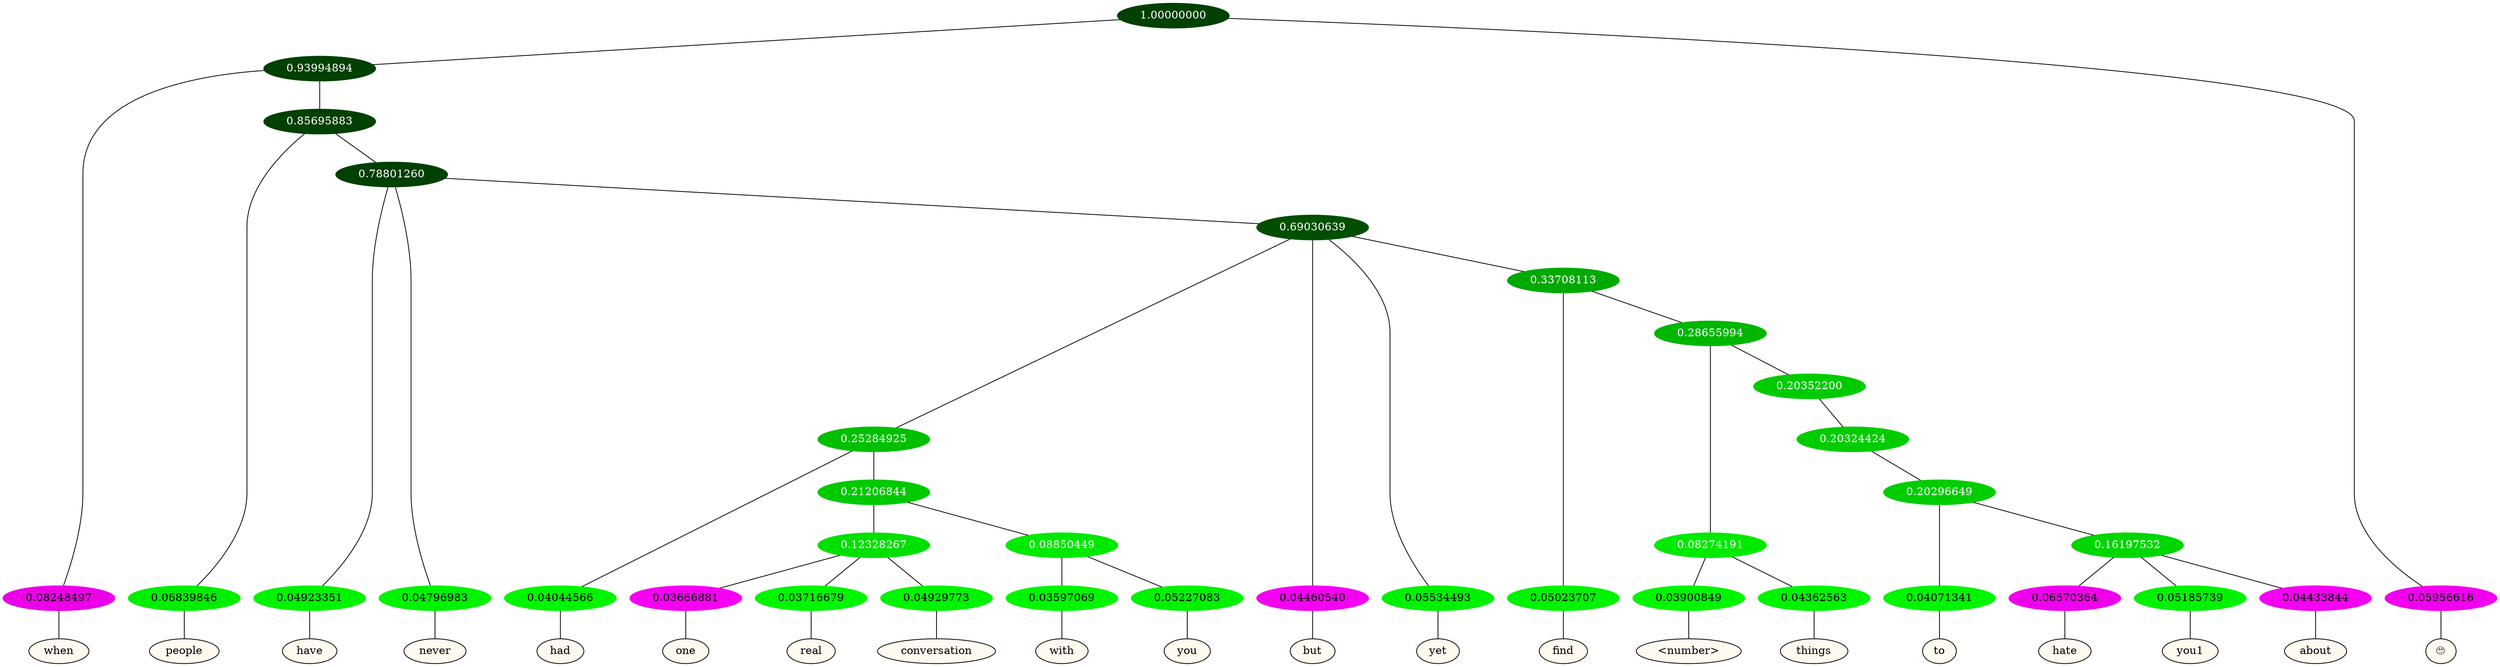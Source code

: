 graph {
	node [format=png height=0.15 nodesep=0.001 ordering=out overlap=prism overlap_scaling=0.01 ranksep=0.001 ratio=0.2 style=filled width=0.15]
	{
		rank=same
		a_w_3 [label=when color=black fillcolor=floralwhite style="filled,solid"]
		a_w_5 [label=people color=black fillcolor=floralwhite style="filled,solid"]
		a_w_7 [label=have color=black fillcolor=floralwhite style="filled,solid"]
		a_w_8 [label=never color=black fillcolor=floralwhite style="filled,solid"]
		a_w_14 [label=had color=black fillcolor=floralwhite style="filled,solid"]
		a_w_22 [label=one color=black fillcolor=floralwhite style="filled,solid"]
		a_w_23 [label=real color=black fillcolor=floralwhite style="filled,solid"]
		a_w_24 [label=conversation color=black fillcolor=floralwhite style="filled,solid"]
		a_w_25 [label=with color=black fillcolor=floralwhite style="filled,solid"]
		a_w_26 [label=you color=black fillcolor=floralwhite style="filled,solid"]
		a_w_11 [label=but color=black fillcolor=floralwhite style="filled,solid"]
		a_w_12 [label=yet color=black fillcolor=floralwhite style="filled,solid"]
		a_w_16 [label=find color=black fillcolor=floralwhite style="filled,solid"]
		a_w_27 [label="\<number\>" color=black fillcolor=floralwhite style="filled,solid"]
		a_w_28 [label=things color=black fillcolor=floralwhite style="filled,solid"]
		a_w_31 [label=to color=black fillcolor=floralwhite style="filled,solid"]
		a_w_33 [label=hate color=black fillcolor=floralwhite style="filled,solid"]
		a_w_34 [label=you1 color=black fillcolor=floralwhite style="filled,solid"]
		a_w_35 [label=about color=black fillcolor=floralwhite style="filled,solid"]
		a_w_2 [label="🙄" color=black fillcolor=floralwhite style="filled,solid"]
	}
	a_n_3 -- a_w_3
	a_n_5 -- a_w_5
	a_n_7 -- a_w_7
	a_n_8 -- a_w_8
	a_n_14 -- a_w_14
	a_n_22 -- a_w_22
	a_n_23 -- a_w_23
	a_n_24 -- a_w_24
	a_n_25 -- a_w_25
	a_n_26 -- a_w_26
	a_n_11 -- a_w_11
	a_n_12 -- a_w_12
	a_n_16 -- a_w_16
	a_n_27 -- a_w_27
	a_n_28 -- a_w_28
	a_n_31 -- a_w_31
	a_n_33 -- a_w_33
	a_n_34 -- a_w_34
	a_n_35 -- a_w_35
	a_n_2 -- a_w_2
	{
		rank=same
		a_n_3 [label=0.08248497 color="0.835 1.000 0.918" fontcolor=black]
		a_n_5 [label=0.06839846 color="0.334 1.000 0.932" fontcolor=black]
		a_n_7 [label=0.04923351 color="0.334 1.000 0.951" fontcolor=black]
		a_n_8 [label=0.04796983 color="0.334 1.000 0.952" fontcolor=black]
		a_n_14 [label=0.04044566 color="0.334 1.000 0.960" fontcolor=black]
		a_n_22 [label=0.03666881 color="0.835 1.000 0.963" fontcolor=black]
		a_n_23 [label=0.03716679 color="0.334 1.000 0.963" fontcolor=black]
		a_n_24 [label=0.04929773 color="0.334 1.000 0.951" fontcolor=black]
		a_n_25 [label=0.03597069 color="0.334 1.000 0.964" fontcolor=black]
		a_n_26 [label=0.05227083 color="0.334 1.000 0.948" fontcolor=black]
		a_n_11 [label=0.04460540 color="0.835 1.000 0.955" fontcolor=black]
		a_n_12 [label=0.05534493 color="0.334 1.000 0.945" fontcolor=black]
		a_n_16 [label=0.05023707 color="0.334 1.000 0.950" fontcolor=black]
		a_n_27 [label=0.03900849 color="0.334 1.000 0.961" fontcolor=black]
		a_n_28 [label=0.04362563 color="0.334 1.000 0.956" fontcolor=black]
		a_n_31 [label=0.04071341 color="0.334 1.000 0.959" fontcolor=black]
		a_n_33 [label=0.06570364 color="0.835 1.000 0.934" fontcolor=black]
		a_n_34 [label=0.05185739 color="0.334 1.000 0.948" fontcolor=black]
		a_n_35 [label=0.04433844 color="0.835 1.000 0.956" fontcolor=black]
		a_n_2 [label=0.05956616 color="0.835 1.000 0.940" fontcolor=black]
	}
	a_n_0 [label=1.00000000 color="0.334 1.000 0.250" fontcolor=grey99]
	a_n_1 [label=0.93994894 color="0.334 1.000 0.250" fontcolor=grey99]
	a_n_0 -- a_n_1
	a_n_0 -- a_n_2
	a_n_1 -- a_n_3
	a_n_4 [label=0.85695883 color="0.334 1.000 0.250" fontcolor=grey99]
	a_n_1 -- a_n_4
	a_n_4 -- a_n_5
	a_n_6 [label=0.78801260 color="0.334 1.000 0.250" fontcolor=grey99]
	a_n_4 -- a_n_6
	a_n_6 -- a_n_7
	a_n_6 -- a_n_8
	a_n_9 [label=0.69030639 color="0.334 1.000 0.310" fontcolor=grey99]
	a_n_6 -- a_n_9
	a_n_10 [label=0.25284925 color="0.334 1.000 0.747" fontcolor=grey99]
	a_n_9 -- a_n_10
	a_n_9 -- a_n_11
	a_n_9 -- a_n_12
	a_n_13 [label=0.33708113 color="0.334 1.000 0.663" fontcolor=grey99]
	a_n_9 -- a_n_13
	a_n_10 -- a_n_14
	a_n_15 [label=0.21206844 color="0.334 1.000 0.788" fontcolor=grey99]
	a_n_10 -- a_n_15
	a_n_13 -- a_n_16
	a_n_17 [label=0.28655994 color="0.334 1.000 0.713" fontcolor=grey99]
	a_n_13 -- a_n_17
	a_n_18 [label=0.12328267 color="0.334 1.000 0.877" fontcolor=grey99]
	a_n_15 -- a_n_18
	a_n_19 [label=0.08850449 color="0.334 1.000 0.911" fontcolor=grey99]
	a_n_15 -- a_n_19
	a_n_20 [label=0.08274191 color="0.334 1.000 0.917" fontcolor=grey99]
	a_n_17 -- a_n_20
	a_n_21 [label=0.20352200 color="0.334 1.000 0.796" fontcolor=grey99]
	a_n_17 -- a_n_21
	a_n_18 -- a_n_22
	a_n_18 -- a_n_23
	a_n_18 -- a_n_24
	a_n_19 -- a_n_25
	a_n_19 -- a_n_26
	a_n_20 -- a_n_27
	a_n_20 -- a_n_28
	a_n_29 [label=0.20324424 color="0.334 1.000 0.797" fontcolor=grey99]
	a_n_21 -- a_n_29
	a_n_30 [label=0.20296649 color="0.334 1.000 0.797" fontcolor=grey99]
	a_n_29 -- a_n_30
	a_n_30 -- a_n_31
	a_n_32 [label=0.16197532 color="0.334 1.000 0.838" fontcolor=grey99]
	a_n_30 -- a_n_32
	a_n_32 -- a_n_33
	a_n_32 -- a_n_34
	a_n_32 -- a_n_35
}
